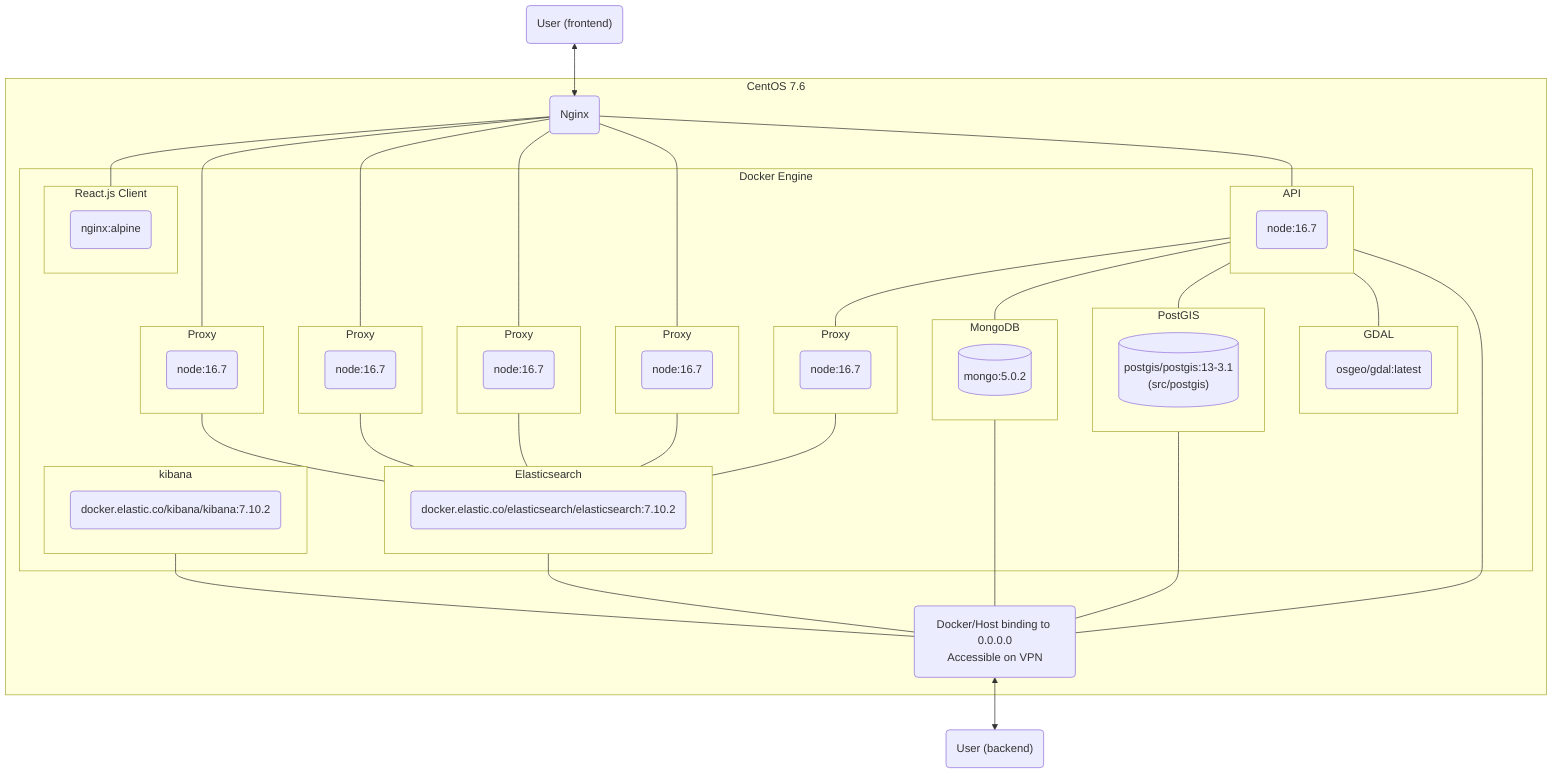 flowchart TD

    User("User (frontend)") <--> nginx

    %% CentOS boundary
    subgraph CentOS_boundary ["CentOS 7.6"]

        nginx(Nginx)
        nginx --- client_container
        nginx --- proxy_container_2
        nginx --- proxy_container_3
        nginx --- proxy_container_4
        nginx --- proxy_container_5
        proxy_container_2 --- es_container
        proxy_container_3 --- es_container
        proxy_container_4 --- es_container
        proxy_container_5 --- es_container
        nginx --- api_container

        %% Docker Engine boundary
        subgraph Docker_boundary ["Docker Engine"]

            %% Docker container boundaries
            subgraph client_container [React.js Client]
                client("nginx:alpine")
            end
            subgraph api_container [API]
                api("node:16.7")
            end
            subgraph proxy_container_1 [Proxy]
                ClientProxy1("node:16.7")
            end     
            subgraph proxy_container_2 [Proxy]
                ClientProxy2("node:16.7")
            end     
            subgraph proxy_container_3 [Proxy]
                ClientProxy3("node:16.7")
            end    
            subgraph proxy_container_4 [Proxy]
                ClientProxy4("node:16.7")
            end
            subgraph proxy_container_5 [Proxy]
                ApiProxy("node:16.7")
            end
            subgraph es_container ["Elasticsearch"]
                Elasticsearch(docker.elastic.co/elasticsearch/elasticsearch:7.10.2)
            end
            subgraph kibana_container[kibana]
                Kibana("docker.elastic.co/kibana/kibana:7.10.2")
            end
            subgraph mongo_container [MongoDB]
                Mongo[("mongo:5.0.2")]
            end    
            subgraph postgis_container [PostGIS]
                PostGIS[("postgis/postgis:13-3.1<br />(src/postgis)")]
            end
            subgraph gdal_container [GDAL]
                GDAL("osgeo/gdal:latest")
            end

            %% Topology
            api_container --- proxy_container_1
            proxy_container_1 --- es_container
            api_container --- mongo_container
            api_container --- postgis_container
            api_container --- gdal_container

        end
            
        docker_interface("Docker/Host binding to 0.0.0.0<br />Accessible on VPN")
        api_container --- docker_interface
        mongo_container ---- docker_interface
        postgis_container ---- docker_interface
        es_container --- docker_interface
        kibana_container --- docker_interface
    end

    docker_interface <--> User2("User (backend)")